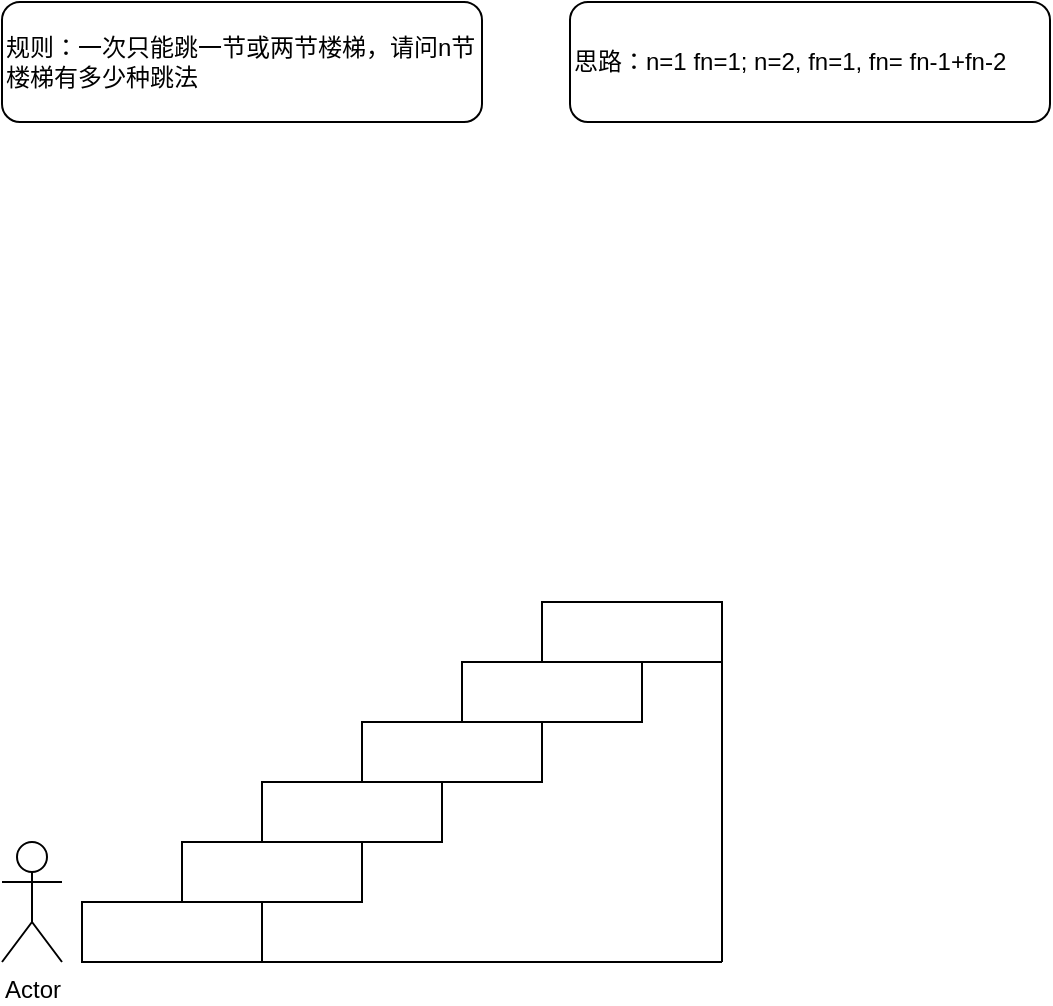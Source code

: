 <mxfile>
    <diagram id="q-2XtLO3WcbkFXjP2GlR" name="第 1 页">
        <mxGraphModel dx="1681" dy="766" grid="1" gridSize="10" guides="1" tooltips="1" connect="1" arrows="1" fold="1" page="1" pageScale="1" pageWidth="827" pageHeight="1169" math="0" shadow="0">
            <root>
                <mxCell id="0"/>
                <mxCell id="1" parent="0"/>
                <mxCell id="2" value="规则：一次只能跳一节或两节楼梯，请问n节楼梯有多少种跳法" style="rounded=1;whiteSpace=wrap;html=1;align=left;" vertex="1" parent="1">
                    <mxGeometry x="10" y="170" width="240" height="60" as="geometry"/>
                </mxCell>
                <mxCell id="3" value="" style="rounded=0;whiteSpace=wrap;html=1;" vertex="1" parent="1">
                    <mxGeometry x="50" y="620" width="90" height="30" as="geometry"/>
                </mxCell>
                <mxCell id="4" value="" style="rounded=0;whiteSpace=wrap;html=1;" vertex="1" parent="1">
                    <mxGeometry x="100" y="590" width="90" height="30" as="geometry"/>
                </mxCell>
                <mxCell id="5" value="" style="rounded=0;whiteSpace=wrap;html=1;" vertex="1" parent="1">
                    <mxGeometry x="140" y="560" width="90" height="30" as="geometry"/>
                </mxCell>
                <mxCell id="6" value="" style="rounded=0;whiteSpace=wrap;html=1;" vertex="1" parent="1">
                    <mxGeometry x="190" y="530" width="90" height="30" as="geometry"/>
                </mxCell>
                <mxCell id="7" value="" style="rounded=0;whiteSpace=wrap;html=1;" vertex="1" parent="1">
                    <mxGeometry x="240" y="500" width="90" height="30" as="geometry"/>
                </mxCell>
                <mxCell id="8" value="" style="rounded=0;whiteSpace=wrap;html=1;" vertex="1" parent="1">
                    <mxGeometry x="280" y="470" width="90" height="30" as="geometry"/>
                </mxCell>
                <mxCell id="9" value="" style="endArrow=none;html=1;exitX=1;exitY=1;exitDx=0;exitDy=0;" edge="1" parent="1" source="3">
                    <mxGeometry width="50" height="50" relative="1" as="geometry">
                        <mxPoint x="390" y="420" as="sourcePoint"/>
                        <mxPoint x="370" y="650" as="targetPoint"/>
                    </mxGeometry>
                </mxCell>
                <mxCell id="10" value="" style="endArrow=none;html=1;exitX=1;exitY=1;exitDx=0;exitDy=0;" edge="1" parent="1" source="8">
                    <mxGeometry width="50" height="50" relative="1" as="geometry">
                        <mxPoint x="150" y="660" as="sourcePoint"/>
                        <mxPoint x="370" y="650" as="targetPoint"/>
                    </mxGeometry>
                </mxCell>
                <mxCell id="11" value="Actor" style="shape=umlActor;verticalLabelPosition=bottom;verticalAlign=top;html=1;outlineConnect=0;" vertex="1" parent="1">
                    <mxGeometry x="10" y="590" width="30" height="60" as="geometry"/>
                </mxCell>
                <mxCell id="13" value="思路：n=1 fn=1; n=2, fn=1, fn= fn-1+fn-2" style="rounded=1;whiteSpace=wrap;html=1;align=left;" vertex="1" parent="1">
                    <mxGeometry x="294" y="170" width="240" height="60" as="geometry"/>
                </mxCell>
            </root>
        </mxGraphModel>
    </diagram>
</mxfile>